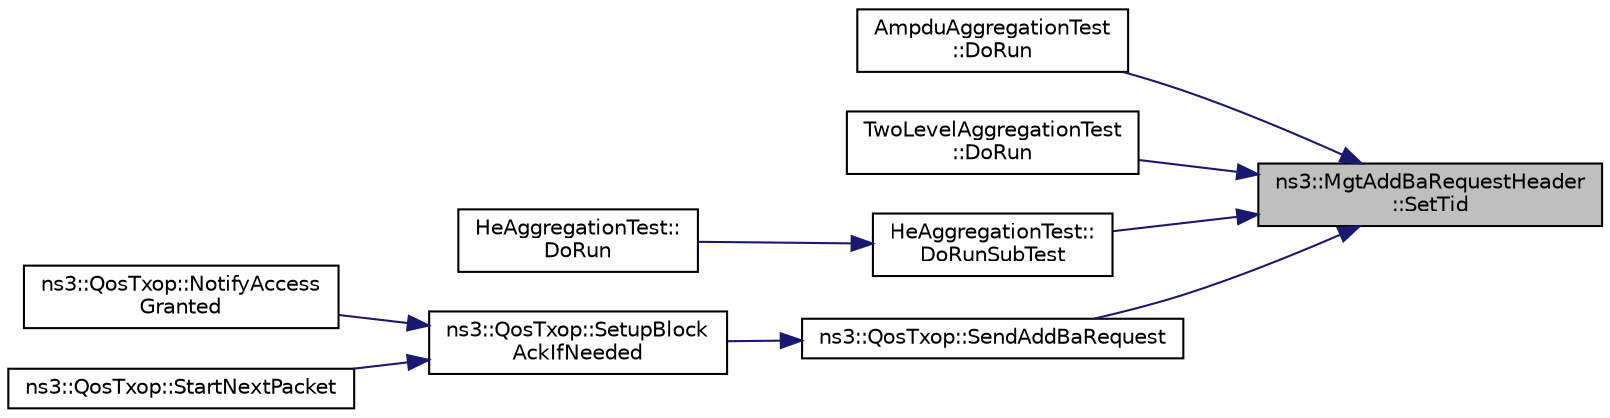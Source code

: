 digraph "ns3::MgtAddBaRequestHeader::SetTid"
{
 // LATEX_PDF_SIZE
  edge [fontname="Helvetica",fontsize="10",labelfontname="Helvetica",labelfontsize="10"];
  node [fontname="Helvetica",fontsize="10",shape=record];
  rankdir="RL";
  Node1 [label="ns3::MgtAddBaRequestHeader\l::SetTid",height=0.2,width=0.4,color="black", fillcolor="grey75", style="filled", fontcolor="black",tooltip="Set Traffic ID (TID)."];
  Node1 -> Node2 [dir="back",color="midnightblue",fontsize="10",style="solid",fontname="Helvetica"];
  Node2 [label="AmpduAggregationTest\l::DoRun",height=0.2,width=0.4,color="black", fillcolor="white", style="filled",URL="$class_ampdu_aggregation_test.html#a7414dc8d4dd982ab4c1eaadb5b2c693d",tooltip="Implementation to actually run this TestCase."];
  Node1 -> Node3 [dir="back",color="midnightblue",fontsize="10",style="solid",fontname="Helvetica"];
  Node3 [label="TwoLevelAggregationTest\l::DoRun",height=0.2,width=0.4,color="black", fillcolor="white", style="filled",URL="$class_two_level_aggregation_test.html#a40c6f5f8be6c48673d0bfd218d95afe0",tooltip="Implementation to actually run this TestCase."];
  Node1 -> Node4 [dir="back",color="midnightblue",fontsize="10",style="solid",fontname="Helvetica"];
  Node4 [label="HeAggregationTest::\lDoRunSubTest",height=0.2,width=0.4,color="black", fillcolor="white", style="filled",URL="$class_he_aggregation_test.html#a2a6873db3bb78489db82a54591b429f3",tooltip="Run test for a given buffer size."];
  Node4 -> Node5 [dir="back",color="midnightblue",fontsize="10",style="solid",fontname="Helvetica"];
  Node5 [label="HeAggregationTest::\lDoRun",height=0.2,width=0.4,color="black", fillcolor="white", style="filled",URL="$class_he_aggregation_test.html#a064486621a42555204608de0af51006c",tooltip="Implementation to actually run this TestCase."];
  Node1 -> Node6 [dir="back",color="midnightblue",fontsize="10",style="solid",fontname="Helvetica"];
  Node6 [label="ns3::QosTxop::SendAddBaRequest",height=0.2,width=0.4,color="black", fillcolor="white", style="filled",URL="$classns3_1_1_qos_txop.html#adc476656cc8dd13aefabf8b02269fa39",tooltip="Sends an ADDBA Request to establish a block ack agreement with STA addressed by recipient for TID tid..."];
  Node6 -> Node7 [dir="back",color="midnightblue",fontsize="10",style="solid",fontname="Helvetica"];
  Node7 [label="ns3::QosTxop::SetupBlock\lAckIfNeeded",height=0.2,width=0.4,color="black", fillcolor="white", style="filled",URL="$classns3_1_1_qos_txop.html#acffde8748620df9387b75cc6c576d536",tooltip="If number of packets in the queue reaches m_blockAckThreshold value, an ADDBA Request frame is sent t..."];
  Node7 -> Node8 [dir="back",color="midnightblue",fontsize="10",style="solid",fontname="Helvetica"];
  Node8 [label="ns3::QosTxop::NotifyAccess\lGranted",height=0.2,width=0.4,color="black", fillcolor="white", style="filled",URL="$classns3_1_1_qos_txop.html#a0d5a35b715d1c8415d5d95a5f0b2814c",tooltip="Notify the Txop that access has been granted."];
  Node7 -> Node9 [dir="back",color="midnightblue",fontsize="10",style="solid",fontname="Helvetica"];
  Node9 [label="ns3::QosTxop::StartNextPacket",height=0.2,width=0.4,color="black", fillcolor="white", style="filled",URL="$classns3_1_1_qos_txop.html#ab1e6895b44d7a58e5a563db3ba39fa58",tooltip="Start transmission for the next packet if allowed by the TxopLimit."];
}
